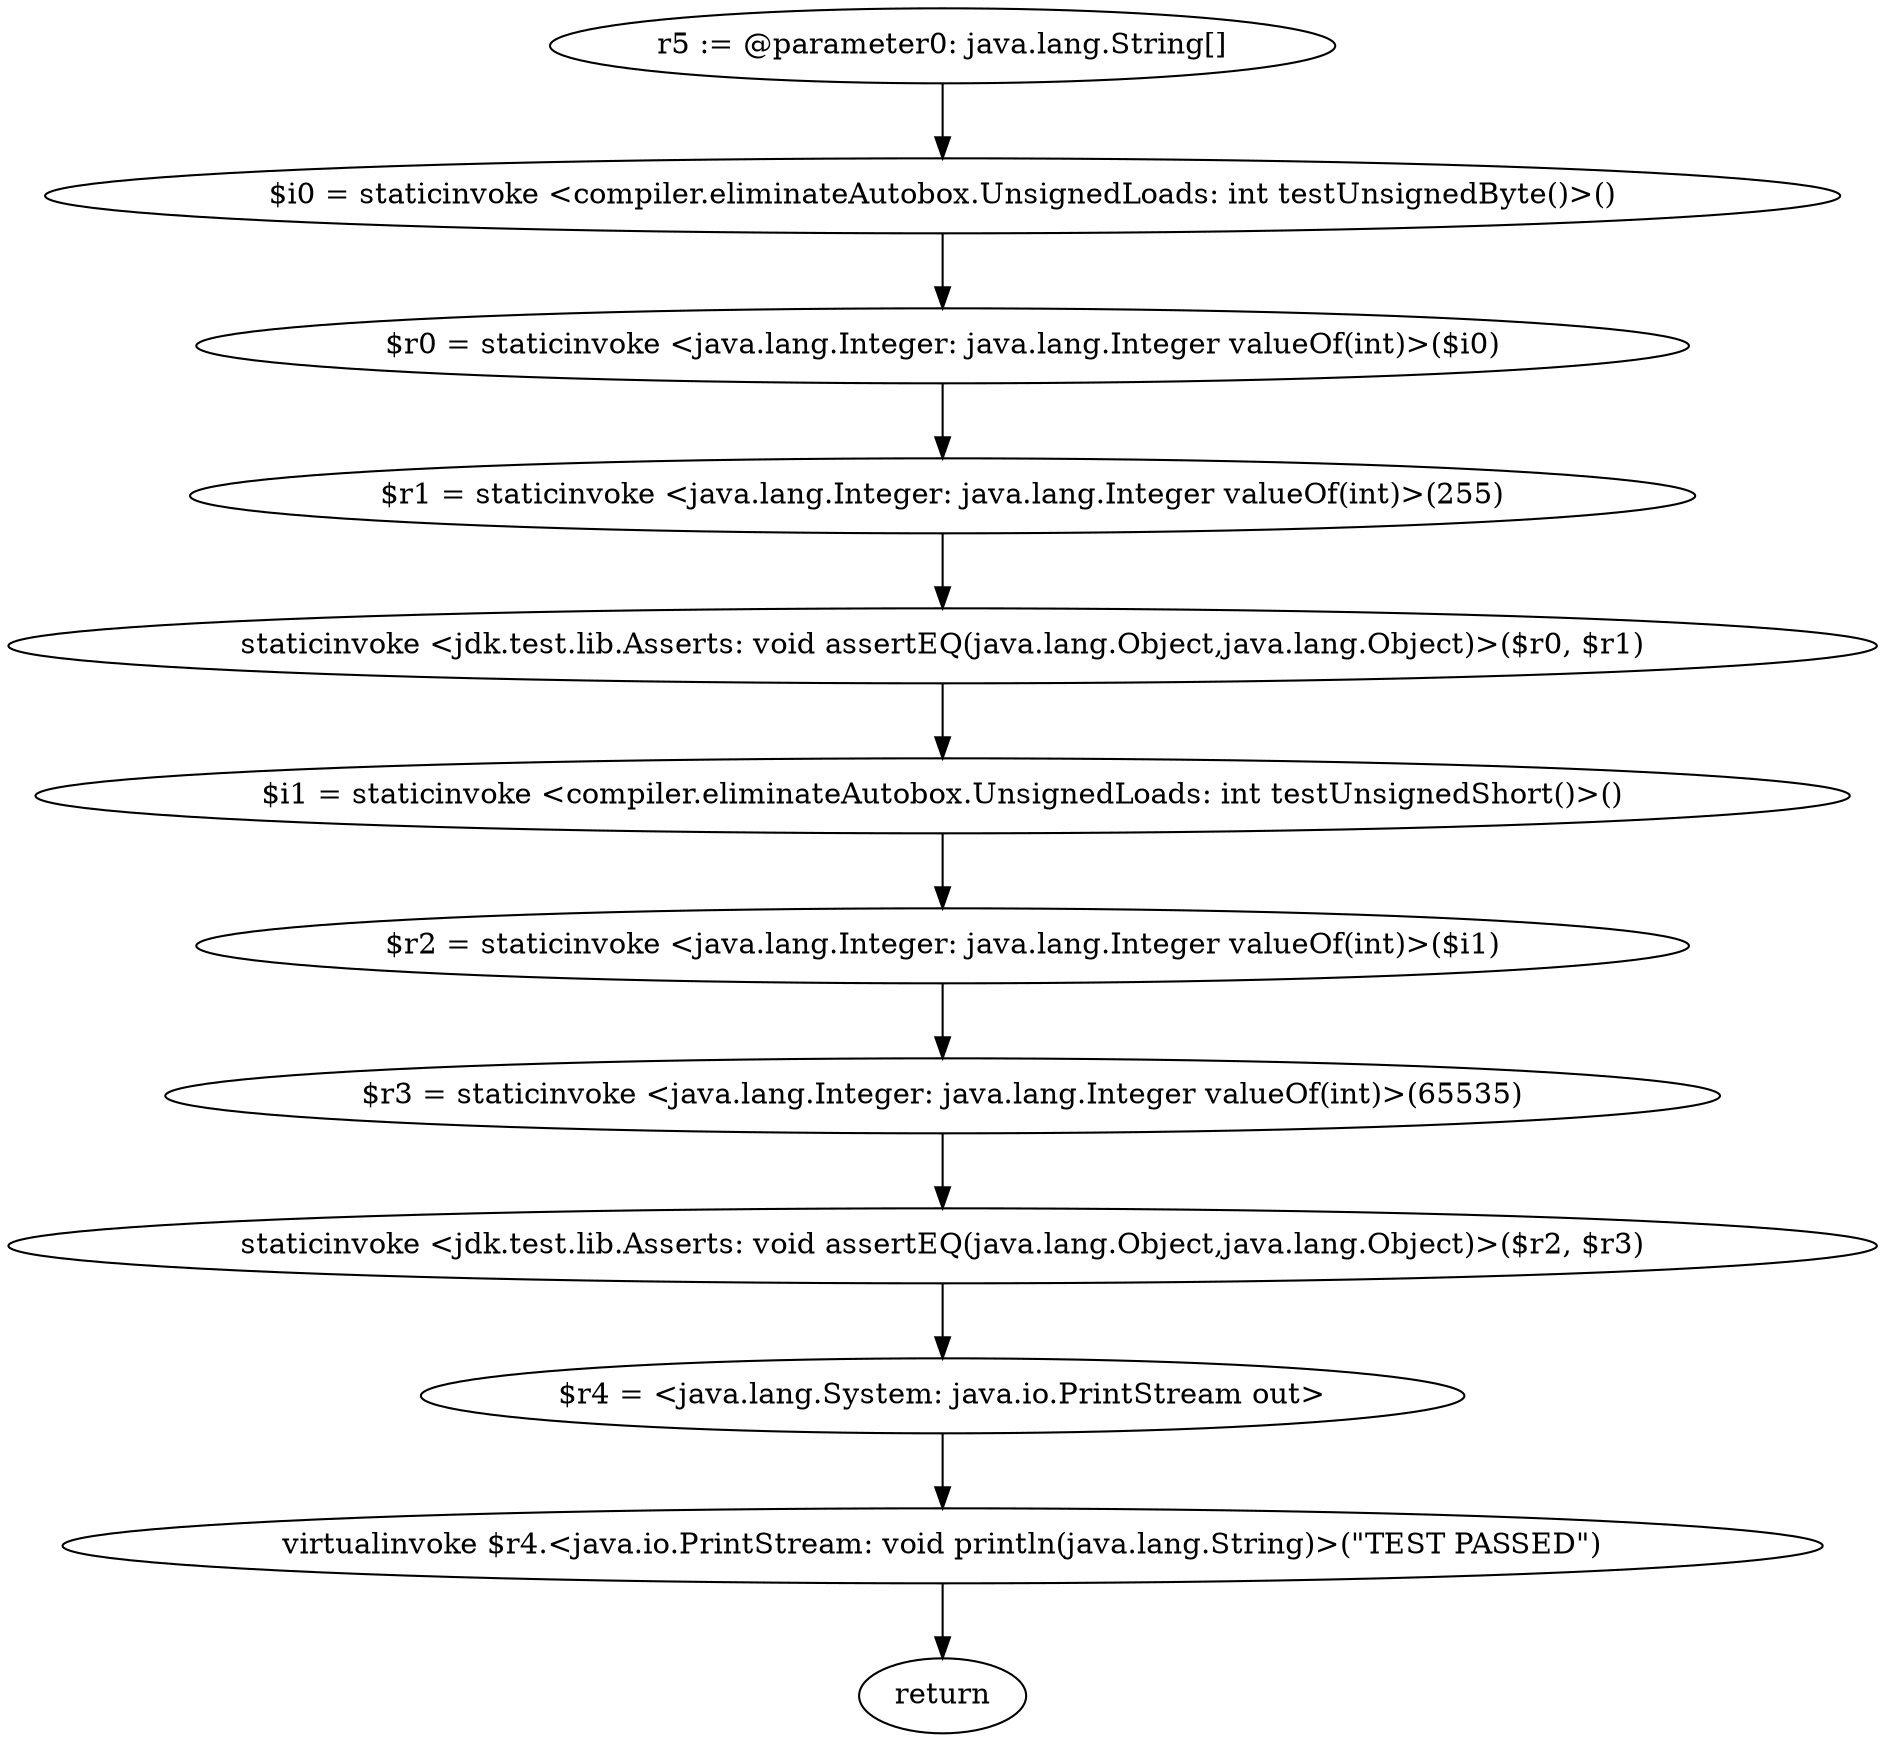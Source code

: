 digraph "unitGraph" {
    "r5 := @parameter0: java.lang.String[]"
    "$i0 = staticinvoke <compiler.eliminateAutobox.UnsignedLoads: int testUnsignedByte()>()"
    "$r0 = staticinvoke <java.lang.Integer: java.lang.Integer valueOf(int)>($i0)"
    "$r1 = staticinvoke <java.lang.Integer: java.lang.Integer valueOf(int)>(255)"
    "staticinvoke <jdk.test.lib.Asserts: void assertEQ(java.lang.Object,java.lang.Object)>($r0, $r1)"
    "$i1 = staticinvoke <compiler.eliminateAutobox.UnsignedLoads: int testUnsignedShort()>()"
    "$r2 = staticinvoke <java.lang.Integer: java.lang.Integer valueOf(int)>($i1)"
    "$r3 = staticinvoke <java.lang.Integer: java.lang.Integer valueOf(int)>(65535)"
    "staticinvoke <jdk.test.lib.Asserts: void assertEQ(java.lang.Object,java.lang.Object)>($r2, $r3)"
    "$r4 = <java.lang.System: java.io.PrintStream out>"
    "virtualinvoke $r4.<java.io.PrintStream: void println(java.lang.String)>(\"TEST PASSED\")"
    "return"
    "r5 := @parameter0: java.lang.String[]"->"$i0 = staticinvoke <compiler.eliminateAutobox.UnsignedLoads: int testUnsignedByte()>()";
    "$i0 = staticinvoke <compiler.eliminateAutobox.UnsignedLoads: int testUnsignedByte()>()"->"$r0 = staticinvoke <java.lang.Integer: java.lang.Integer valueOf(int)>($i0)";
    "$r0 = staticinvoke <java.lang.Integer: java.lang.Integer valueOf(int)>($i0)"->"$r1 = staticinvoke <java.lang.Integer: java.lang.Integer valueOf(int)>(255)";
    "$r1 = staticinvoke <java.lang.Integer: java.lang.Integer valueOf(int)>(255)"->"staticinvoke <jdk.test.lib.Asserts: void assertEQ(java.lang.Object,java.lang.Object)>($r0, $r1)";
    "staticinvoke <jdk.test.lib.Asserts: void assertEQ(java.lang.Object,java.lang.Object)>($r0, $r1)"->"$i1 = staticinvoke <compiler.eliminateAutobox.UnsignedLoads: int testUnsignedShort()>()";
    "$i1 = staticinvoke <compiler.eliminateAutobox.UnsignedLoads: int testUnsignedShort()>()"->"$r2 = staticinvoke <java.lang.Integer: java.lang.Integer valueOf(int)>($i1)";
    "$r2 = staticinvoke <java.lang.Integer: java.lang.Integer valueOf(int)>($i1)"->"$r3 = staticinvoke <java.lang.Integer: java.lang.Integer valueOf(int)>(65535)";
    "$r3 = staticinvoke <java.lang.Integer: java.lang.Integer valueOf(int)>(65535)"->"staticinvoke <jdk.test.lib.Asserts: void assertEQ(java.lang.Object,java.lang.Object)>($r2, $r3)";
    "staticinvoke <jdk.test.lib.Asserts: void assertEQ(java.lang.Object,java.lang.Object)>($r2, $r3)"->"$r4 = <java.lang.System: java.io.PrintStream out>";
    "$r4 = <java.lang.System: java.io.PrintStream out>"->"virtualinvoke $r4.<java.io.PrintStream: void println(java.lang.String)>(\"TEST PASSED\")";
    "virtualinvoke $r4.<java.io.PrintStream: void println(java.lang.String)>(\"TEST PASSED\")"->"return";
}
